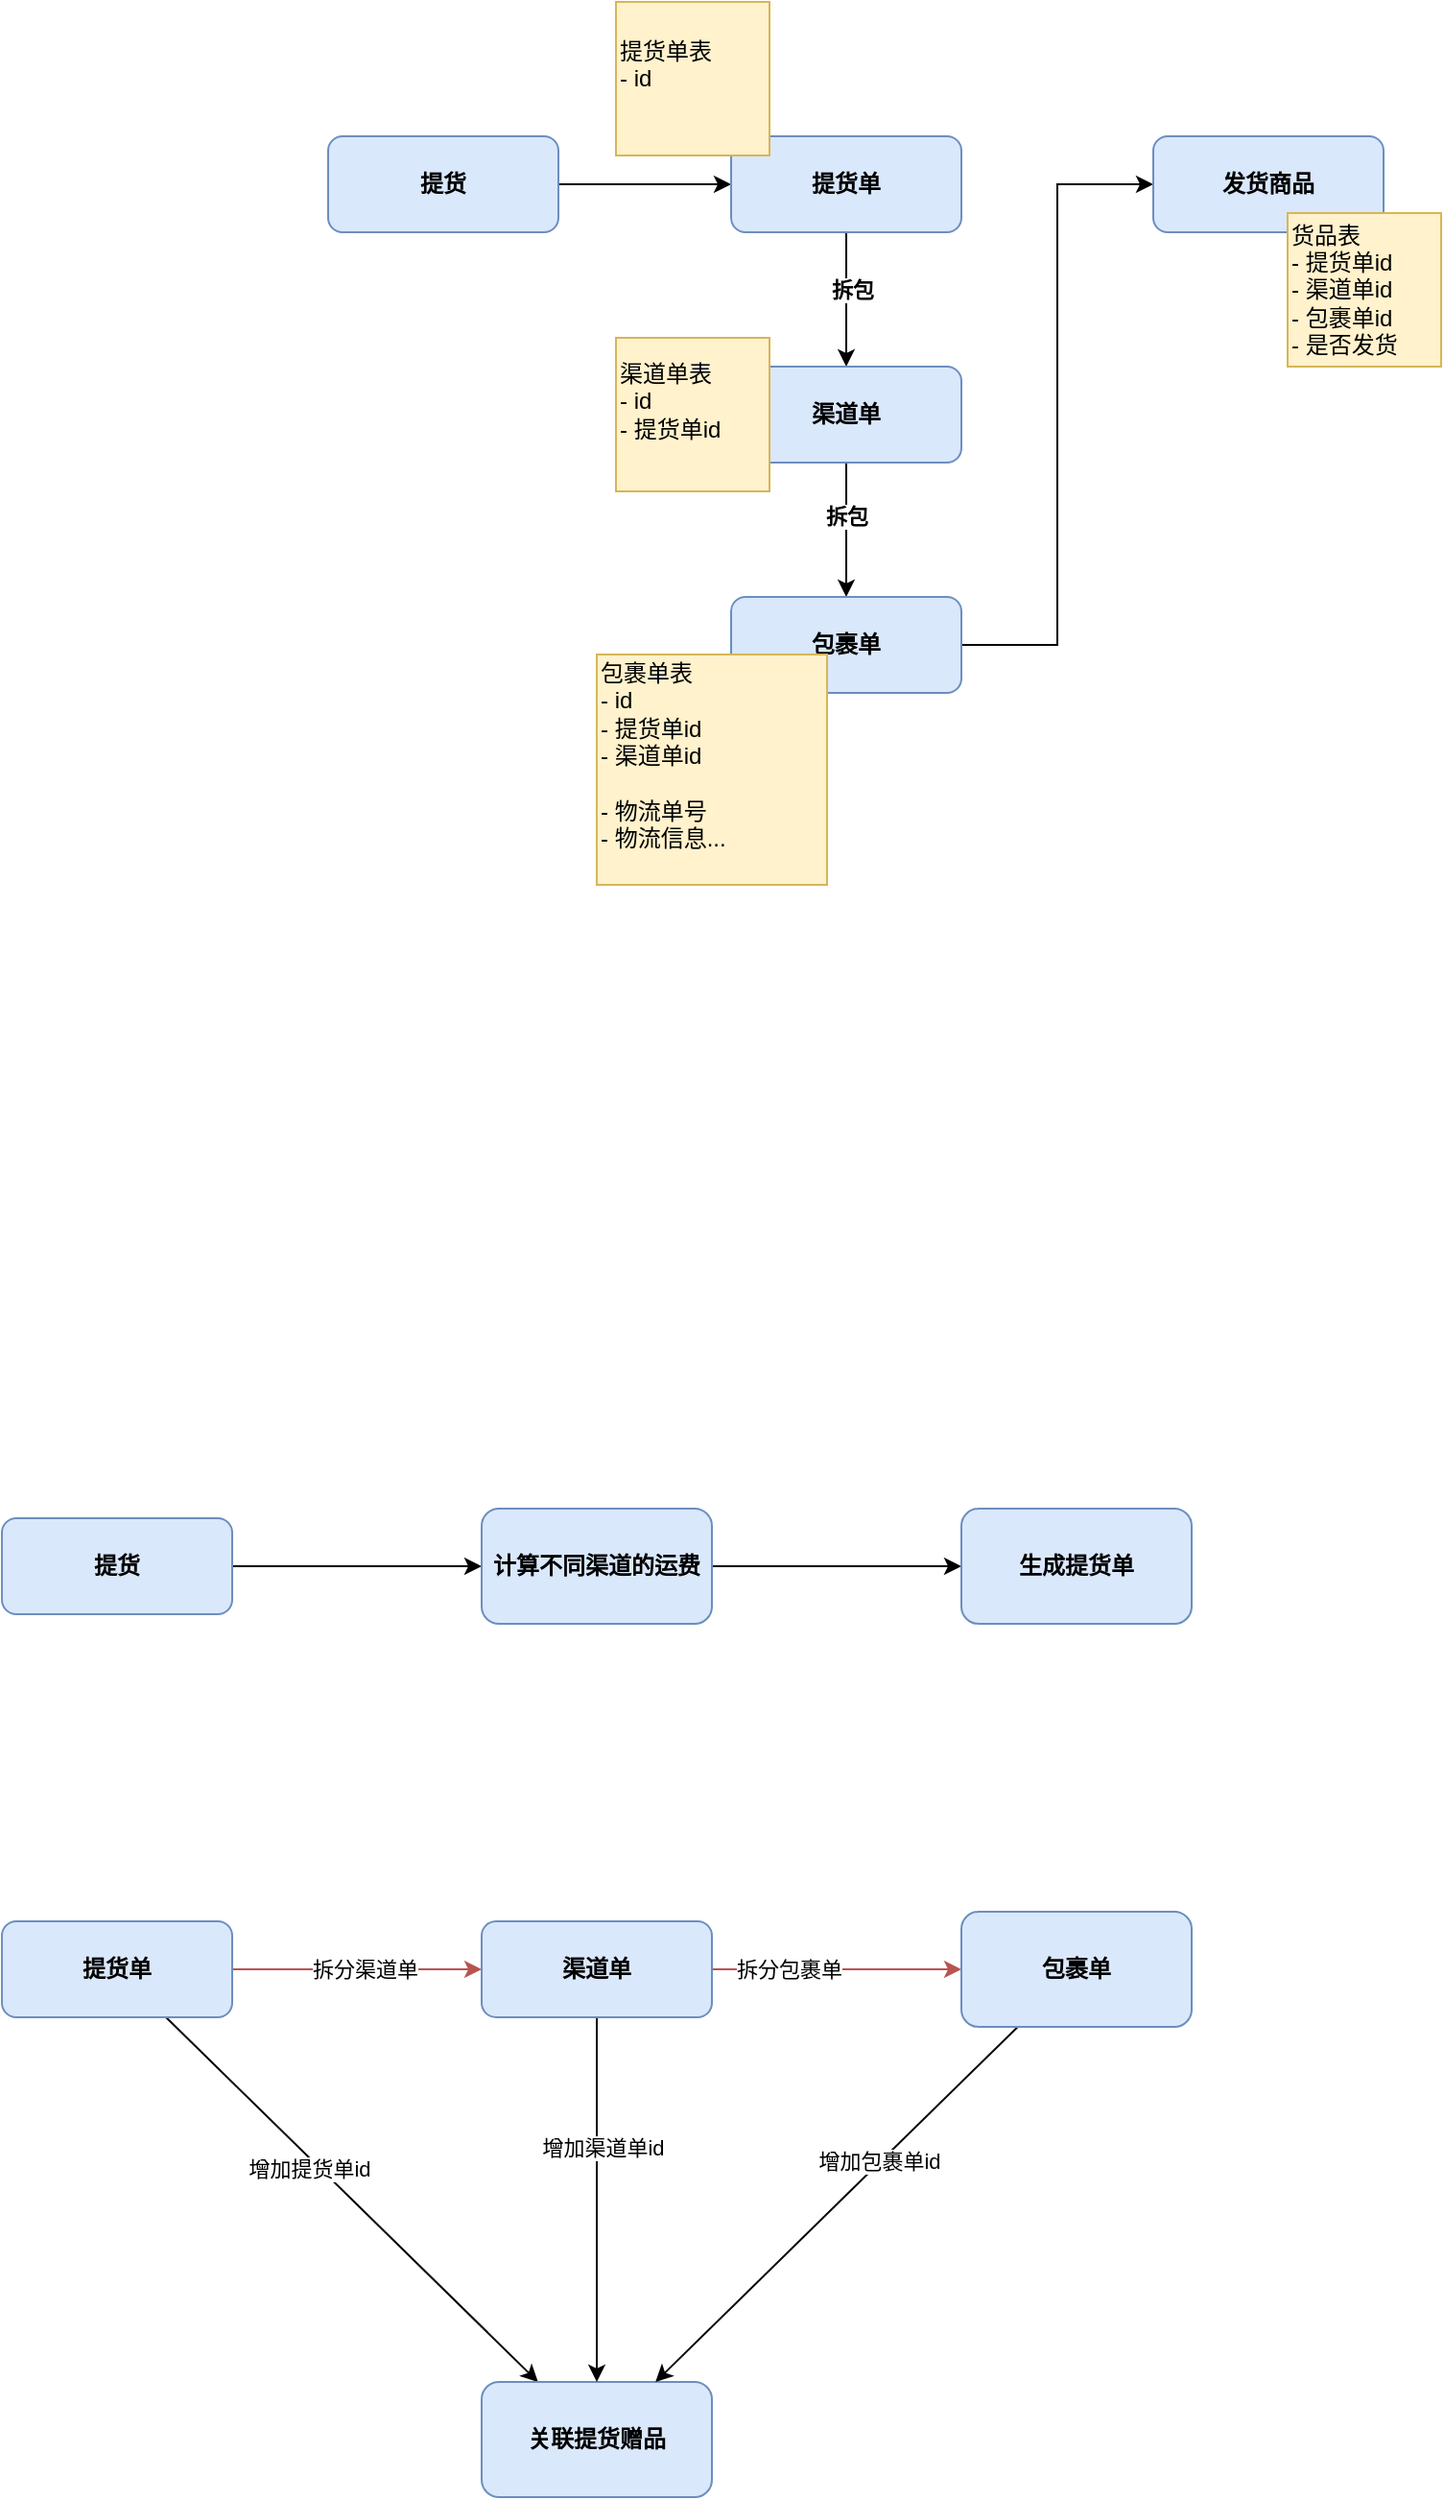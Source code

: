 <mxfile version="22.1.16" type="github">
  <diagram name="第 1 页" id="i-lxzGw9Ts57BTQrFltd">
    <mxGraphModel dx="1434" dy="780" grid="1" gridSize="10" guides="1" tooltips="1" connect="1" arrows="1" fold="1" page="1" pageScale="1" pageWidth="3300" pageHeight="4681" math="0" shadow="0">
      <root>
        <mxCell id="0" />
        <mxCell id="1" parent="0" />
        <mxCell id="GviieAew2-DNCmTbMp6a-4" value="" style="edgeStyle=orthogonalEdgeStyle;rounded=0;orthogonalLoop=1;jettySize=auto;html=1;fontStyle=1" edge="1" parent="1" source="GviieAew2-DNCmTbMp6a-2" target="GviieAew2-DNCmTbMp6a-3">
          <mxGeometry relative="1" as="geometry" />
        </mxCell>
        <mxCell id="GviieAew2-DNCmTbMp6a-2" value="提货" style="rounded=1;whiteSpace=wrap;html=1;fillColor=#dae8fc;strokeColor=#6c8ebf;fontStyle=1" vertex="1" parent="1">
          <mxGeometry x="310" y="290" width="120" height="50" as="geometry" />
        </mxCell>
        <mxCell id="GviieAew2-DNCmTbMp6a-9" value="" style="edgeStyle=orthogonalEdgeStyle;rounded=0;orthogonalLoop=1;jettySize=auto;html=1;fontStyle=1" edge="1" parent="1" source="GviieAew2-DNCmTbMp6a-3" target="GviieAew2-DNCmTbMp6a-6">
          <mxGeometry relative="1" as="geometry" />
        </mxCell>
        <mxCell id="GviieAew2-DNCmTbMp6a-12" value="拆包" style="edgeLabel;html=1;align=center;verticalAlign=middle;resizable=0;points=[];fontStyle=1" vertex="1" connectable="0" parent="GviieAew2-DNCmTbMp6a-9">
          <mxGeometry x="-0.143" y="3" relative="1" as="geometry">
            <mxPoint as="offset" />
          </mxGeometry>
        </mxCell>
        <mxCell id="GviieAew2-DNCmTbMp6a-3" value="提货单" style="rounded=1;whiteSpace=wrap;html=1;fillColor=#dae8fc;strokeColor=#6c8ebf;fontStyle=1" vertex="1" parent="1">
          <mxGeometry x="520" y="290" width="120" height="50" as="geometry" />
        </mxCell>
        <mxCell id="GviieAew2-DNCmTbMp6a-8" value="" style="edgeStyle=orthogonalEdgeStyle;rounded=0;orthogonalLoop=1;jettySize=auto;html=1;fontStyle=1" edge="1" parent="1" source="GviieAew2-DNCmTbMp6a-6" target="GviieAew2-DNCmTbMp6a-7">
          <mxGeometry relative="1" as="geometry" />
        </mxCell>
        <mxCell id="GviieAew2-DNCmTbMp6a-13" value="拆包" style="edgeLabel;html=1;align=center;verticalAlign=middle;resizable=0;points=[];fontStyle=1" vertex="1" connectable="0" parent="GviieAew2-DNCmTbMp6a-8">
          <mxGeometry x="-0.2" y="2" relative="1" as="geometry">
            <mxPoint x="-2" as="offset" />
          </mxGeometry>
        </mxCell>
        <mxCell id="GviieAew2-DNCmTbMp6a-6" value="渠道单" style="rounded=1;whiteSpace=wrap;html=1;fillColor=#dae8fc;strokeColor=#6c8ebf;fontStyle=1" vertex="1" parent="1">
          <mxGeometry x="520" y="410" width="120" height="50" as="geometry" />
        </mxCell>
        <mxCell id="GviieAew2-DNCmTbMp6a-11" style="edgeStyle=orthogonalEdgeStyle;rounded=0;orthogonalLoop=1;jettySize=auto;html=1;entryX=0;entryY=0.5;entryDx=0;entryDy=0;fontStyle=1" edge="1" parent="1" source="GviieAew2-DNCmTbMp6a-7" target="GviieAew2-DNCmTbMp6a-10">
          <mxGeometry relative="1" as="geometry" />
        </mxCell>
        <mxCell id="GviieAew2-DNCmTbMp6a-7" value="包裹单" style="rounded=1;whiteSpace=wrap;html=1;fillColor=#dae8fc;strokeColor=#6c8ebf;fontStyle=1" vertex="1" parent="1">
          <mxGeometry x="520" y="530" width="120" height="50" as="geometry" />
        </mxCell>
        <mxCell id="GviieAew2-DNCmTbMp6a-10" value="发货商品" style="rounded=1;whiteSpace=wrap;html=1;fillColor=#dae8fc;strokeColor=#6c8ebf;fontStyle=1" vertex="1" parent="1">
          <mxGeometry x="740" y="290" width="120" height="50" as="geometry" />
        </mxCell>
        <mxCell id="GviieAew2-DNCmTbMp6a-19" value="&lt;div&gt;提货单表&lt;/div&gt;&lt;div&gt;- id&lt;/div&gt;&lt;div&gt;&lt;br&gt;&lt;/div&gt;" style="whiteSpace=wrap;html=1;aspect=fixed;align=left;fillColor=#fff2cc;strokeColor=#d6b656;" vertex="1" parent="1">
          <mxGeometry x="460" y="220" width="80" height="80" as="geometry" />
        </mxCell>
        <mxCell id="GviieAew2-DNCmTbMp6a-22" value="&lt;div&gt;渠道单表&lt;/div&gt;&lt;div&gt;- id&lt;/div&gt;&lt;div&gt;- 提货单id&lt;/div&gt;&lt;div&gt;&lt;br&gt;&lt;/div&gt;" style="whiteSpace=wrap;html=1;aspect=fixed;align=left;fillColor=#fff2cc;strokeColor=#d6b656;" vertex="1" parent="1">
          <mxGeometry x="460" y="395" width="80" height="80" as="geometry" />
        </mxCell>
        <mxCell id="GviieAew2-DNCmTbMp6a-23" value="&lt;div&gt;&lt;div&gt;包裹单表&lt;/div&gt;&lt;div&gt;- id&lt;/div&gt;&lt;div&gt;- 提货单id&lt;/div&gt;&lt;div&gt;- 渠道单id&lt;/div&gt;&lt;div&gt;&lt;br&gt;&lt;/div&gt;&lt;div&gt;- 物流单号&lt;/div&gt;&lt;div&gt;- 物流信息...&lt;/div&gt;&lt;/div&gt;&lt;div&gt;&lt;br&gt;&lt;/div&gt;" style="whiteSpace=wrap;html=1;aspect=fixed;align=left;fillColor=#fff2cc;strokeColor=#d6b656;" vertex="1" parent="1">
          <mxGeometry x="450" y="560" width="120" height="120" as="geometry" />
        </mxCell>
        <mxCell id="GviieAew2-DNCmTbMp6a-24" value="&lt;div&gt;&lt;div&gt;&lt;div&gt;货品表&lt;/div&gt;&lt;div&gt;- 提货单id&lt;/div&gt;&lt;div&gt;- 渠道单id&lt;/div&gt;&lt;div&gt;- 包裹单id&lt;/div&gt;&lt;div&gt;- 是否发货&lt;/div&gt;&lt;/div&gt;&lt;/div&gt;" style="whiteSpace=wrap;html=1;aspect=fixed;align=left;fillColor=#fff2cc;strokeColor=#d6b656;" vertex="1" parent="1">
          <mxGeometry x="810" y="330" width="80" height="80" as="geometry" />
        </mxCell>
        <mxCell id="GviieAew2-DNCmTbMp6a-58" value="" style="edgeStyle=orthogonalEdgeStyle;rounded=0;orthogonalLoop=1;jettySize=auto;html=1;" edge="1" parent="1" source="GviieAew2-DNCmTbMp6a-41" target="GviieAew2-DNCmTbMp6a-57">
          <mxGeometry relative="1" as="geometry" />
        </mxCell>
        <mxCell id="GviieAew2-DNCmTbMp6a-41" value="提货" style="rounded=1;whiteSpace=wrap;html=1;fillColor=#dae8fc;strokeColor=#6c8ebf;fontStyle=1" vertex="1" parent="1">
          <mxGeometry x="140" y="1010" width="120" height="50" as="geometry" />
        </mxCell>
        <mxCell id="GviieAew2-DNCmTbMp6a-64" value="" style="rounded=0;orthogonalLoop=1;jettySize=auto;html=1;" edge="1" parent="1" source="GviieAew2-DNCmTbMp6a-44" target="GviieAew2-DNCmTbMp6a-63">
          <mxGeometry relative="1" as="geometry" />
        </mxCell>
        <mxCell id="GviieAew2-DNCmTbMp6a-74" value="增加提货单id" style="edgeLabel;html=1;align=center;verticalAlign=middle;resizable=0;points=[];" vertex="1" connectable="0" parent="GviieAew2-DNCmTbMp6a-64">
          <mxGeometry x="-0.2" y="-4" relative="1" as="geometry">
            <mxPoint as="offset" />
          </mxGeometry>
        </mxCell>
        <mxCell id="GviieAew2-DNCmTbMp6a-73" value="" style="edgeStyle=orthogonalEdgeStyle;rounded=0;orthogonalLoop=1;jettySize=auto;html=1;fillColor=#f8cecc;strokeColor=#b85450;" edge="1" parent="1" source="GviieAew2-DNCmTbMp6a-44" target="GviieAew2-DNCmTbMp6a-65">
          <mxGeometry relative="1" as="geometry" />
        </mxCell>
        <mxCell id="GviieAew2-DNCmTbMp6a-76" value="拆分渠道单" style="edgeLabel;html=1;align=center;verticalAlign=middle;resizable=0;points=[];" vertex="1" connectable="0" parent="GviieAew2-DNCmTbMp6a-73">
          <mxGeometry x="0.061" relative="1" as="geometry">
            <mxPoint as="offset" />
          </mxGeometry>
        </mxCell>
        <mxCell id="GviieAew2-DNCmTbMp6a-44" value="提货单" style="rounded=1;whiteSpace=wrap;html=1;fillColor=#dae8fc;strokeColor=#6c8ebf;fontStyle=1" vertex="1" parent="1">
          <mxGeometry x="140" y="1220" width="120" height="50" as="geometry" />
        </mxCell>
        <mxCell id="GviieAew2-DNCmTbMp6a-60" value="" style="edgeStyle=orthogonalEdgeStyle;rounded=0;orthogonalLoop=1;jettySize=auto;html=1;" edge="1" parent="1" source="GviieAew2-DNCmTbMp6a-57" target="GviieAew2-DNCmTbMp6a-59">
          <mxGeometry relative="1" as="geometry" />
        </mxCell>
        <mxCell id="GviieAew2-DNCmTbMp6a-57" value="计算不同渠道的运费" style="whiteSpace=wrap;html=1;fillColor=#dae8fc;strokeColor=#6c8ebf;rounded=1;fontStyle=1;" vertex="1" parent="1">
          <mxGeometry x="390" y="1005" width="120" height="60" as="geometry" />
        </mxCell>
        <mxCell id="GviieAew2-DNCmTbMp6a-59" value="生成提货单" style="whiteSpace=wrap;html=1;fillColor=#dae8fc;strokeColor=#6c8ebf;rounded=1;fontStyle=1;" vertex="1" parent="1">
          <mxGeometry x="640" y="1005" width="120" height="60" as="geometry" />
        </mxCell>
        <mxCell id="GviieAew2-DNCmTbMp6a-63" value="关联提货赠品" style="whiteSpace=wrap;html=1;fillColor=#dae8fc;strokeColor=#6c8ebf;rounded=1;fontStyle=1;" vertex="1" parent="1">
          <mxGeometry x="390" y="1460" width="120" height="60" as="geometry" />
        </mxCell>
        <mxCell id="GviieAew2-DNCmTbMp6a-67" style="rounded=0;orthogonalLoop=1;jettySize=auto;html=1;" edge="1" parent="1" source="GviieAew2-DNCmTbMp6a-65" target="GviieAew2-DNCmTbMp6a-63">
          <mxGeometry relative="1" as="geometry" />
        </mxCell>
        <mxCell id="GviieAew2-DNCmTbMp6a-68" value="增加渠道单id" style="edgeLabel;html=1;align=center;verticalAlign=middle;resizable=0;points=[];" vertex="1" connectable="0" parent="GviieAew2-DNCmTbMp6a-67">
          <mxGeometry x="-0.284" y="3" relative="1" as="geometry">
            <mxPoint as="offset" />
          </mxGeometry>
        </mxCell>
        <mxCell id="GviieAew2-DNCmTbMp6a-70" value="" style="edgeStyle=orthogonalEdgeStyle;rounded=0;orthogonalLoop=1;jettySize=auto;html=1;fillColor=#f8cecc;strokeColor=#b85450;" edge="1" parent="1" source="GviieAew2-DNCmTbMp6a-65" target="GviieAew2-DNCmTbMp6a-69">
          <mxGeometry relative="1" as="geometry" />
        </mxCell>
        <mxCell id="GviieAew2-DNCmTbMp6a-77" value="拆分包裹单" style="edgeLabel;html=1;align=center;verticalAlign=middle;resizable=0;points=[];" vertex="1" connectable="0" parent="GviieAew2-DNCmTbMp6a-70">
          <mxGeometry x="-0.386" relative="1" as="geometry">
            <mxPoint as="offset" />
          </mxGeometry>
        </mxCell>
        <mxCell id="GviieAew2-DNCmTbMp6a-65" value="渠道单" style="rounded=1;whiteSpace=wrap;html=1;fillColor=#dae8fc;strokeColor=#6c8ebf;fontStyle=1" vertex="1" parent="1">
          <mxGeometry x="390" y="1220" width="120" height="50" as="geometry" />
        </mxCell>
        <mxCell id="GviieAew2-DNCmTbMp6a-71" value="" style="rounded=0;orthogonalLoop=1;jettySize=auto;html=1;" edge="1" parent="1" source="GviieAew2-DNCmTbMp6a-69" target="GviieAew2-DNCmTbMp6a-63">
          <mxGeometry relative="1" as="geometry" />
        </mxCell>
        <mxCell id="GviieAew2-DNCmTbMp6a-72" value="增加包裹单id" style="edgeLabel;html=1;align=center;verticalAlign=middle;resizable=0;points=[];" vertex="1" connectable="0" parent="GviieAew2-DNCmTbMp6a-71">
          <mxGeometry x="-0.238" y="-1" relative="1" as="geometry">
            <mxPoint as="offset" />
          </mxGeometry>
        </mxCell>
        <mxCell id="GviieAew2-DNCmTbMp6a-69" value="包裹单" style="whiteSpace=wrap;html=1;fillColor=#dae8fc;strokeColor=#6c8ebf;rounded=1;fontStyle=1;" vertex="1" parent="1">
          <mxGeometry x="640" y="1215" width="120" height="60" as="geometry" />
        </mxCell>
      </root>
    </mxGraphModel>
  </diagram>
</mxfile>
